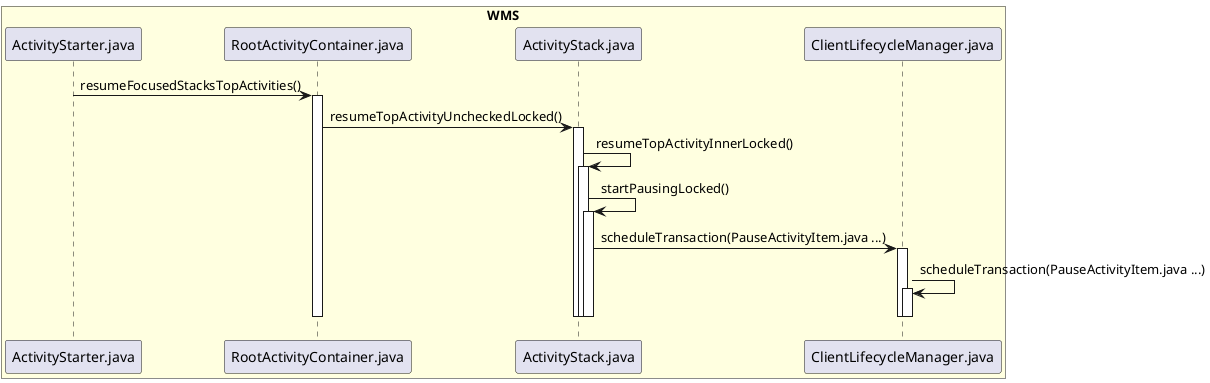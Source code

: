 @startuml


box "WMS"  #LightYellow
participant ActivityStarter.java
participant RootActivityContainer.java
participant ActivityStack.java
participant ClientLifecycleManager.java
end box


ActivityStarter.java -> RootActivityContainer.java :resumeFocusedStacksTopActivities()
activate RootActivityContainer.java
RootActivityContainer.java -> ActivityStack.java :resumeTopActivityUncheckedLocked()
activate ActivityStack.java
ActivityStack.java -> ActivityStack.java :resumeTopActivityInnerLocked()
activate ActivityStack.java
ActivityStack.java -> ActivityStack.java :startPausingLocked()
activate ActivityStack.java
ActivityStack.java -> ClientLifecycleManager.java :scheduleTransaction(PauseActivityItem.java ...)
activate ClientLifecycleManager.java
ClientLifecycleManager.java -> ClientLifecycleManager.java :scheduleTransaction(PauseActivityItem.java ...)
activate ClientLifecycleManager.java
deactivate ClientLifecycleManager.java
deactivate ClientLifecycleManager.java
deactivate ActivityStack.java
deactivate ActivityStack.java
deactivate ActivityStack.java
deactivate RootActivityContainer.java
deactivate ActivityStarter.java
deactivate ActivityStarter.java
deactivate ActivityStarter.java
deactivate ActivityStarter.java
deactivate ActivityStarter.java
deactivate ActivityStarter.java

@enduml